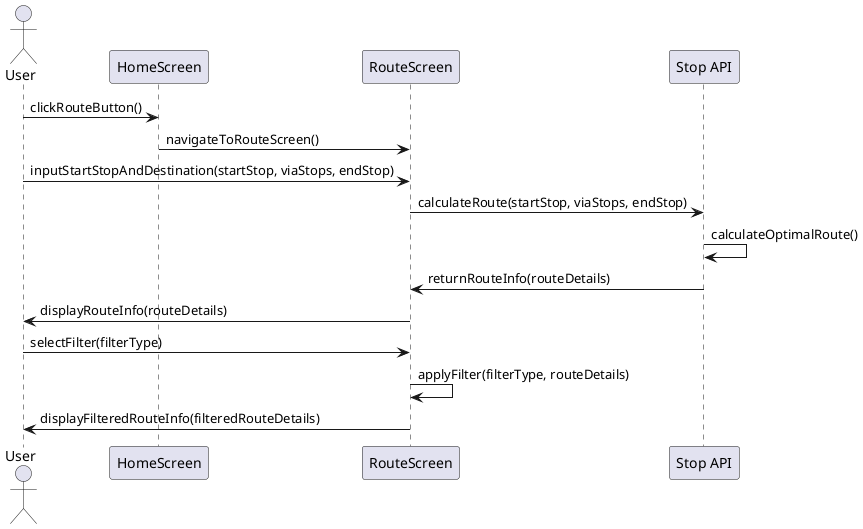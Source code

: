@startuml

actor User
participant HomeScreen
participant RouteScreen
participant "Stop API" as StopAPI

User -> HomeScreen : clickRouteButton()
HomeScreen -> RouteScreen : navigateToRouteScreen()
User -> RouteScreen : inputStartStopAndDestination(startStop, viaStops, endStop)
RouteScreen -> StopAPI : calculateRoute(startStop, viaStops, endStop)
StopAPI -> StopAPI : calculateOptimalRoute()
StopAPI -> RouteScreen : returnRouteInfo(routeDetails)
RouteScreen -> User : displayRouteInfo(routeDetails)
User -> RouteScreen : selectFilter(filterType)
RouteScreen -> RouteScreen : applyFilter(filterType, routeDetails)
RouteScreen -> User : displayFilteredRouteInfo(filteredRouteDetails)

@enduml
